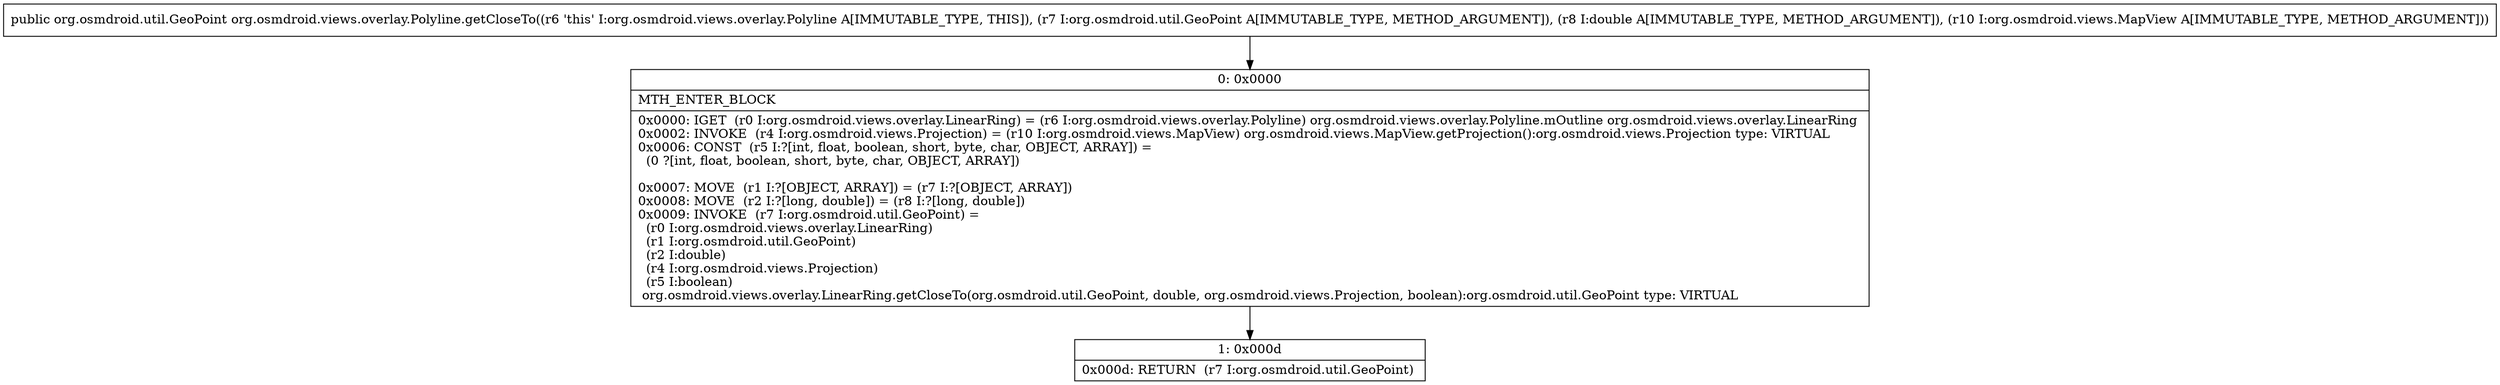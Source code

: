 digraph "CFG fororg.osmdroid.views.overlay.Polyline.getCloseTo(Lorg\/osmdroid\/util\/GeoPoint;DLorg\/osmdroid\/views\/MapView;)Lorg\/osmdroid\/util\/GeoPoint;" {
Node_0 [shape=record,label="{0\:\ 0x0000|MTH_ENTER_BLOCK\l|0x0000: IGET  (r0 I:org.osmdroid.views.overlay.LinearRing) = (r6 I:org.osmdroid.views.overlay.Polyline) org.osmdroid.views.overlay.Polyline.mOutline org.osmdroid.views.overlay.LinearRing \l0x0002: INVOKE  (r4 I:org.osmdroid.views.Projection) = (r10 I:org.osmdroid.views.MapView) org.osmdroid.views.MapView.getProjection():org.osmdroid.views.Projection type: VIRTUAL \l0x0006: CONST  (r5 I:?[int, float, boolean, short, byte, char, OBJECT, ARRAY]) = \l  (0 ?[int, float, boolean, short, byte, char, OBJECT, ARRAY])\l \l0x0007: MOVE  (r1 I:?[OBJECT, ARRAY]) = (r7 I:?[OBJECT, ARRAY]) \l0x0008: MOVE  (r2 I:?[long, double]) = (r8 I:?[long, double]) \l0x0009: INVOKE  (r7 I:org.osmdroid.util.GeoPoint) = \l  (r0 I:org.osmdroid.views.overlay.LinearRing)\l  (r1 I:org.osmdroid.util.GeoPoint)\l  (r2 I:double)\l  (r4 I:org.osmdroid.views.Projection)\l  (r5 I:boolean)\l org.osmdroid.views.overlay.LinearRing.getCloseTo(org.osmdroid.util.GeoPoint, double, org.osmdroid.views.Projection, boolean):org.osmdroid.util.GeoPoint type: VIRTUAL \l}"];
Node_1 [shape=record,label="{1\:\ 0x000d|0x000d: RETURN  (r7 I:org.osmdroid.util.GeoPoint) \l}"];
MethodNode[shape=record,label="{public org.osmdroid.util.GeoPoint org.osmdroid.views.overlay.Polyline.getCloseTo((r6 'this' I:org.osmdroid.views.overlay.Polyline A[IMMUTABLE_TYPE, THIS]), (r7 I:org.osmdroid.util.GeoPoint A[IMMUTABLE_TYPE, METHOD_ARGUMENT]), (r8 I:double A[IMMUTABLE_TYPE, METHOD_ARGUMENT]), (r10 I:org.osmdroid.views.MapView A[IMMUTABLE_TYPE, METHOD_ARGUMENT])) }"];
MethodNode -> Node_0;
Node_0 -> Node_1;
}

